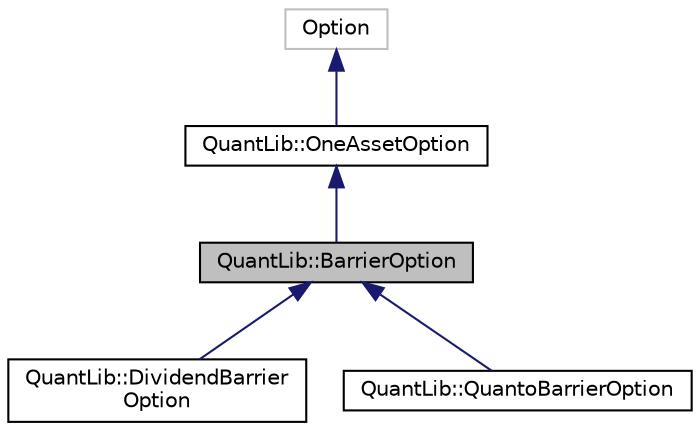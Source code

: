 digraph "QuantLib::BarrierOption"
{
  edge [fontname="Helvetica",fontsize="10",labelfontname="Helvetica",labelfontsize="10"];
  node [fontname="Helvetica",fontsize="10",shape=record];
  Node1 [label="QuantLib::BarrierOption",height=0.2,width=0.4,color="black", fillcolor="grey75", style="filled", fontcolor="black"];
  Node2 -> Node1 [dir="back",color="midnightblue",fontsize="10",style="solid"];
  Node2 [label="QuantLib::OneAssetOption",height=0.2,width=0.4,color="black", fillcolor="white", style="filled",URL="$class_quant_lib_1_1_one_asset_option.html",tooltip="Base class for options on a single asset. "];
  Node3 -> Node2 [dir="back",color="midnightblue",fontsize="10",style="solid"];
  Node3 [label="Option",height=0.2,width=0.4,color="grey75", fillcolor="white", style="filled"];
  Node1 -> Node4 [dir="back",color="midnightblue",fontsize="10",style="solid"];
  Node4 [label="QuantLib::DividendBarrier\lOption",height=0.2,width=0.4,color="black", fillcolor="white", style="filled",URL="$class_quant_lib_1_1_dividend_barrier_option.html",tooltip="Single-asset barrier option with discrete dividends. "];
  Node1 -> Node5 [dir="back",color="midnightblue",fontsize="10",style="solid"];
  Node5 [label="QuantLib::QuantoBarrierOption",height=0.2,width=0.4,color="black", fillcolor="white", style="filled",URL="$class_quant_lib_1_1_quanto_barrier_option.html",tooltip="Quanto version of a barrier option. "];
}
